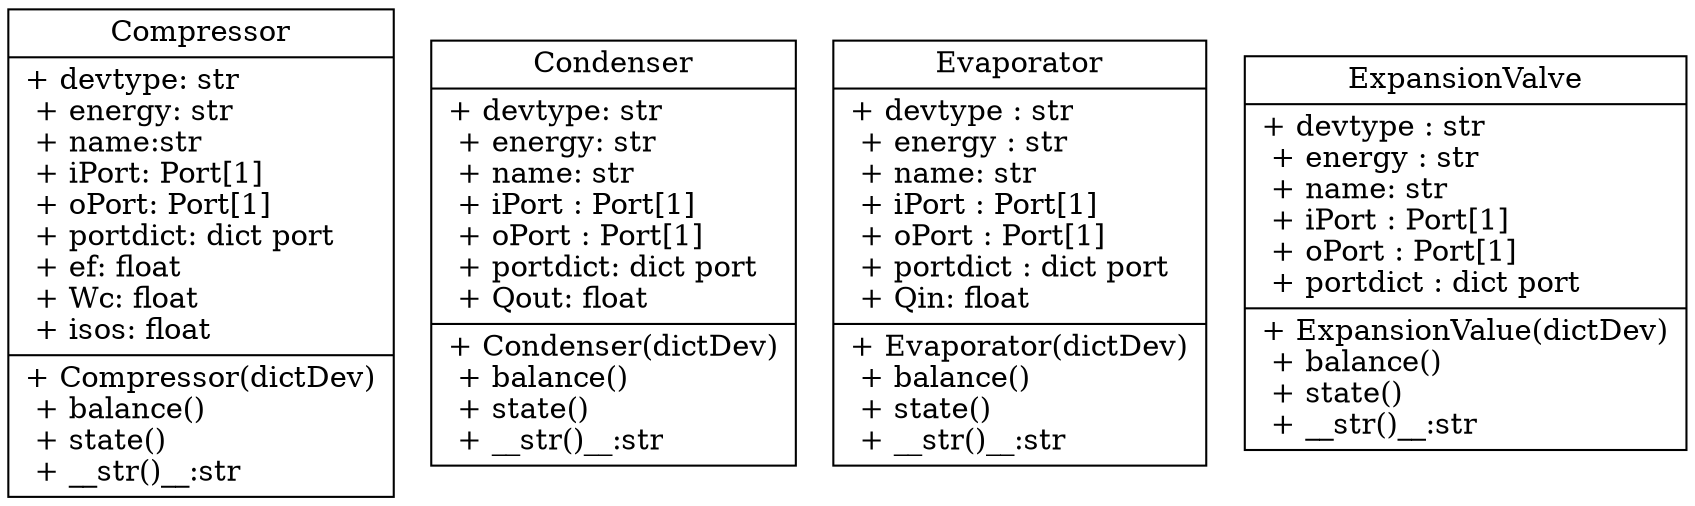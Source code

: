 digraph "classes" {
rankdir=BT
charset="utf-8"
"components.compressor.Compressor" [color="black", fontcoor="black", label="{Compressor| + devtype: str\l + energy: str\l + name:str \l + iPort: Port[1]\l + oPort: Port[1]\l + portdict: dict port\l + ef: float\l + Wc: float\l + isos: float\l| + Compressor(dictDev)\l + balance()\l + state()\l + __str()__:str\l}", shape="record", style="solid"];
"components.condenser.Condenser" [color="black", fontcolor="black", label="{Condenser| + devtype: str\l + energy: str\l + name: str\l + iPort : Port[1]\l + oPort : Port[1]\l + portdict: dict port\l + Qout: float\l| + Condenser(dictDev)\l + balance()\l + state()\l + __str()__:str\l}", shape="record", style="solid"];
"components.evaporator.Evaporator" [color="black", fontcolor="black", label="{Evaporator| + devtype : str\l + energy : str\l + name: str\l + iPort : Port[1]\l + oPort : Port[1]\l + portdict : dict port\l + Qin: float\l| + Evaporator(dictDev)\l + balance()\l + state()\l + __str()__:str\l}", shape="record", style="solid"];
"components.expansionvalve.ExpansionValve" [color="black", fontcolor="black", label="{ExpansionValve| + devtype : str\l + energy : str\l + name: str\l + iPort : Port[1]\l + oPort : Port[1]\l + portdict : dict port\l| + ExpansionValue(dictDev)\l + balance()\l + state()\l + __str()__:str\l}", shape="record", style="solid"];
}
